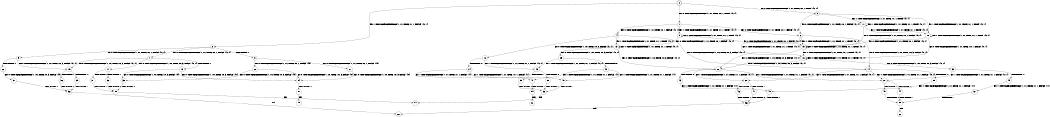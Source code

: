 digraph BCG {
size = "7, 10.5";
center = TRUE;
node [shape = circle];
0 [peripheries = 2];
0 -> 1 [label = "EX !0 !ATOMIC_EXCH_BRANCH (1, +1, TRUE, +0, 1, TRUE) !{0, 1}"];
0 -> 2 [label = "EX !1 !ATOMIC_EXCH_BRANCH (1, +1, TRUE, +1, 1, FALSE) !{0, 1}"];
0 -> 3 [label = "EX !0 !ATOMIC_EXCH_BRANCH (1, +1, TRUE, +0, 1, TRUE) !{0, 1}"];
1 -> 4 [label = "EX !0 !ATOMIC_EXCH_BRANCH (1, +1, TRUE, +0, 1, FALSE) !{0, 1}"];
1 -> 5 [label = "EX !1 !ATOMIC_EXCH_BRANCH (1, +1, TRUE, +1, 1, TRUE) !{0, 1}"];
1 -> 6 [label = "EX !0 !ATOMIC_EXCH_BRANCH (1, +1, TRUE, +0, 1, FALSE) !{0, 1}"];
2 -> 7 [label = "EX !0 !ATOMIC_EXCH_BRANCH (1, +1, TRUE, +0, 1, FALSE) !{0, 1}"];
2 -> 8 [label = "TERMINATE !1"];
2 -> 9 [label = "EX !0 !ATOMIC_EXCH_BRANCH (1, +1, TRUE, +0, 1, FALSE) !{0, 1}"];
3 -> 10 [label = "EX !1 !ATOMIC_EXCH_BRANCH (1, +1, TRUE, +1, 1, TRUE) !{0, 1}"];
3 -> 6 [label = "EX !0 !ATOMIC_EXCH_BRANCH (1, +1, TRUE, +0, 1, FALSE) !{0, 1}"];
3 -> 11 [label = "EX !1 !ATOMIC_EXCH_BRANCH (1, +1, TRUE, +1, 1, TRUE) !{0, 1}"];
4 -> 12 [label = "EX !0 !ATOMIC_EXCH_BRANCH (1, +0, TRUE, +0, 3, FALSE) !{0, 1}"];
4 -> 13 [label = "EX !1 !ATOMIC_EXCH_BRANCH (1, +1, TRUE, +1, 1, TRUE) !{0, 1}"];
4 -> 14 [label = "EX !0 !ATOMIC_EXCH_BRANCH (1, +0, TRUE, +0, 3, FALSE) !{0, 1}"];
5 -> 13 [label = "EX !0 !ATOMIC_EXCH_BRANCH (1, +1, TRUE, +0, 1, FALSE) !{0, 1}"];
5 -> 5 [label = "EX !1 !ATOMIC_EXCH_BRANCH (1, +1, TRUE, +1, 1, TRUE) !{0, 1}"];
5 -> 15 [label = "EX !0 !ATOMIC_EXCH_BRANCH (1, +1, TRUE, +0, 1, FALSE) !{0, 1}"];
6 -> 16 [label = "EX !1 !ATOMIC_EXCH_BRANCH (1, +1, TRUE, +1, 1, TRUE) !{0, 1}"];
6 -> 14 [label = "EX !0 !ATOMIC_EXCH_BRANCH (1, +0, TRUE, +0, 3, FALSE) !{0, 1}"];
6 -> 15 [label = "EX !1 !ATOMIC_EXCH_BRANCH (1, +1, TRUE, +1, 1, TRUE) !{0, 1}"];
7 -> 17 [label = "EX !0 !ATOMIC_EXCH_BRANCH (1, +0, TRUE, +0, 3, FALSE) !{0, 1}"];
7 -> 18 [label = "TERMINATE !1"];
7 -> 19 [label = "EX !0 !ATOMIC_EXCH_BRANCH (1, +0, TRUE, +0, 3, FALSE) !{0, 1}"];
8 -> 20 [label = "EX !0 !ATOMIC_EXCH_BRANCH (1, +1, TRUE, +0, 1, FALSE) !{0}"];
8 -> 21 [label = "EX !0 !ATOMIC_EXCH_BRANCH (1, +1, TRUE, +0, 1, FALSE) !{0}"];
9 -> 19 [label = "EX !0 !ATOMIC_EXCH_BRANCH (1, +0, TRUE, +0, 3, FALSE) !{0, 1}"];
9 -> 22 [label = "TERMINATE !1"];
10 -> 16 [label = "EX !0 !ATOMIC_EXCH_BRANCH (1, +1, TRUE, +0, 1, FALSE) !{0, 1}"];
10 -> 10 [label = "EX !1 !ATOMIC_EXCH_BRANCH (1, +1, TRUE, +1, 1, TRUE) !{0, 1}"];
10 -> 15 [label = "EX !0 !ATOMIC_EXCH_BRANCH (1, +1, TRUE, +0, 1, FALSE) !{0, 1}"];
11 -> 10 [label = "EX !1 !ATOMIC_EXCH_BRANCH (1, +1, TRUE, +1, 1, TRUE) !{0, 1}"];
11 -> 15 [label = "EX !0 !ATOMIC_EXCH_BRANCH (1, +1, TRUE, +0, 1, FALSE) !{0, 1}"];
11 -> 11 [label = "EX !1 !ATOMIC_EXCH_BRANCH (1, +1, TRUE, +1, 1, TRUE) !{0, 1}"];
12 -> 23 [label = "EX !1 !ATOMIC_EXCH_BRANCH (1, +1, TRUE, +1, 1, FALSE) !{0, 1}"];
12 -> 24 [label = "TERMINATE !0"];
13 -> 25 [label = "EX !0 !ATOMIC_EXCH_BRANCH (1, +0, TRUE, +0, 3, FALSE) !{0, 1}"];
13 -> 13 [label = "EX !1 !ATOMIC_EXCH_BRANCH (1, +1, TRUE, +1, 1, TRUE) !{0, 1}"];
13 -> 26 [label = "EX !0 !ATOMIC_EXCH_BRANCH (1, +0, TRUE, +0, 3, FALSE) !{0, 1}"];
14 -> 27 [label = "EX !1 !ATOMIC_EXCH_BRANCH (1, +1, TRUE, +1, 1, FALSE) !{0, 1}"];
14 -> 28 [label = "EX !1 !ATOMIC_EXCH_BRANCH (1, +1, TRUE, +1, 1, FALSE) !{0, 1}"];
14 -> 29 [label = "TERMINATE !0"];
15 -> 16 [label = "EX !1 !ATOMIC_EXCH_BRANCH (1, +1, TRUE, +1, 1, TRUE) !{0, 1}"];
15 -> 26 [label = "EX !0 !ATOMIC_EXCH_BRANCH (1, +0, TRUE, +0, 3, FALSE) !{0, 1}"];
15 -> 15 [label = "EX !1 !ATOMIC_EXCH_BRANCH (1, +1, TRUE, +1, 1, TRUE) !{0, 1}"];
16 -> 30 [label = "EX !0 !ATOMIC_EXCH_BRANCH (1, +0, TRUE, +0, 3, FALSE) !{0, 1}"];
16 -> 16 [label = "EX !1 !ATOMIC_EXCH_BRANCH (1, +1, TRUE, +1, 1, TRUE) !{0, 1}"];
16 -> 26 [label = "EX !0 !ATOMIC_EXCH_BRANCH (1, +0, TRUE, +0, 3, FALSE) !{0, 1}"];
17 -> 31 [label = "TERMINATE !0"];
17 -> 32 [label = "TERMINATE !1"];
18 -> 33 [label = "EX !0 !ATOMIC_EXCH_BRANCH (1, +0, TRUE, +0, 3, FALSE) !{0}"];
18 -> 34 [label = "EX !0 !ATOMIC_EXCH_BRANCH (1, +0, TRUE, +0, 3, FALSE) !{0}"];
19 -> 35 [label = "TERMINATE !0"];
19 -> 36 [label = "TERMINATE !1"];
20 -> 33 [label = "EX !0 !ATOMIC_EXCH_BRANCH (1, +0, TRUE, +0, 3, FALSE) !{0}"];
20 -> 34 [label = "EX !0 !ATOMIC_EXCH_BRANCH (1, +0, TRUE, +0, 3, FALSE) !{0}"];
21 -> 34 [label = "EX !0 !ATOMIC_EXCH_BRANCH (1, +0, TRUE, +0, 3, FALSE) !{0}"];
22 -> 37 [label = "EX !0 !ATOMIC_EXCH_BRANCH (1, +0, TRUE, +0, 3, FALSE) !{0}"];
23 -> 38 [label = "TERMINATE !0"];
23 -> 39 [label = "TERMINATE !1"];
24 -> 40 [label = "EX !1 !ATOMIC_EXCH_BRANCH (1, +1, TRUE, +1, 1, FALSE) !{1}"];
24 -> 41 [label = "EX !1 !ATOMIC_EXCH_BRANCH (1, +1, TRUE, +1, 1, FALSE) !{1}"];
25 -> 23 [label = "EX !1 !ATOMIC_EXCH_BRANCH (1, +1, TRUE, +1, 1, FALSE) !{0, 1}"];
25 -> 42 [label = "TERMINATE !0"];
26 -> 27 [label = "EX !1 !ATOMIC_EXCH_BRANCH (1, +1, TRUE, +1, 1, FALSE) !{0, 1}"];
26 -> 28 [label = "EX !1 !ATOMIC_EXCH_BRANCH (1, +1, TRUE, +1, 1, FALSE) !{0, 1}"];
26 -> 43 [label = "TERMINATE !0"];
27 -> 44 [label = "TERMINATE !0"];
27 -> 45 [label = "TERMINATE !1"];
28 -> 46 [label = "TERMINATE !0"];
28 -> 47 [label = "TERMINATE !1"];
29 -> 48 [label = "EX !1 !ATOMIC_EXCH_BRANCH (1, +1, TRUE, +1, 1, FALSE) !{1}"];
30 -> 27 [label = "EX !1 !ATOMIC_EXCH_BRANCH (1, +1, TRUE, +1, 1, FALSE) !{0, 1}"];
30 -> 49 [label = "TERMINATE !0"];
31 -> 50 [label = "TERMINATE !1"];
32 -> 50 [label = "TERMINATE !0"];
33 -> 50 [label = "TERMINATE !0"];
34 -> 51 [label = "TERMINATE !0"];
35 -> 52 [label = "TERMINATE !1"];
36 -> 52 [label = "TERMINATE !0"];
37 -> 52 [label = "TERMINATE !0"];
38 -> 53 [label = "TERMINATE !1"];
39 -> 53 [label = "TERMINATE !0"];
40 -> 53 [label = "TERMINATE !1"];
41 -> 54 [label = "TERMINATE !1"];
42 -> 40 [label = "EX !1 !ATOMIC_EXCH_BRANCH (1, +1, TRUE, +1, 1, FALSE) !{1}"];
42 -> 41 [label = "EX !1 !ATOMIC_EXCH_BRANCH (1, +1, TRUE, +1, 1, FALSE) !{1}"];
43 -> 48 [label = "EX !1 !ATOMIC_EXCH_BRANCH (1, +1, TRUE, +1, 1, FALSE) !{1}"];
44 -> 55 [label = "TERMINATE !1"];
45 -> 55 [label = "TERMINATE !0"];
46 -> 56 [label = "TERMINATE !1"];
47 -> 56 [label = "TERMINATE !0"];
48 -> 56 [label = "TERMINATE !1"];
49 -> 57 [label = "EX !1 !ATOMIC_EXCH_BRANCH (1, +1, TRUE, +1, 1, FALSE) !{1}"];
50 -> 58 [label = "exit"];
51 -> 59 [label = "exit"];
52 -> 60 [label = "exit"];
53 -> 58 [label = "exit"];
54 -> 61 [label = "exit"];
55 -> 62 [label = "exit"];
56 -> 60 [label = "exit"];
57 -> 55 [label = "TERMINATE !1"];
}
